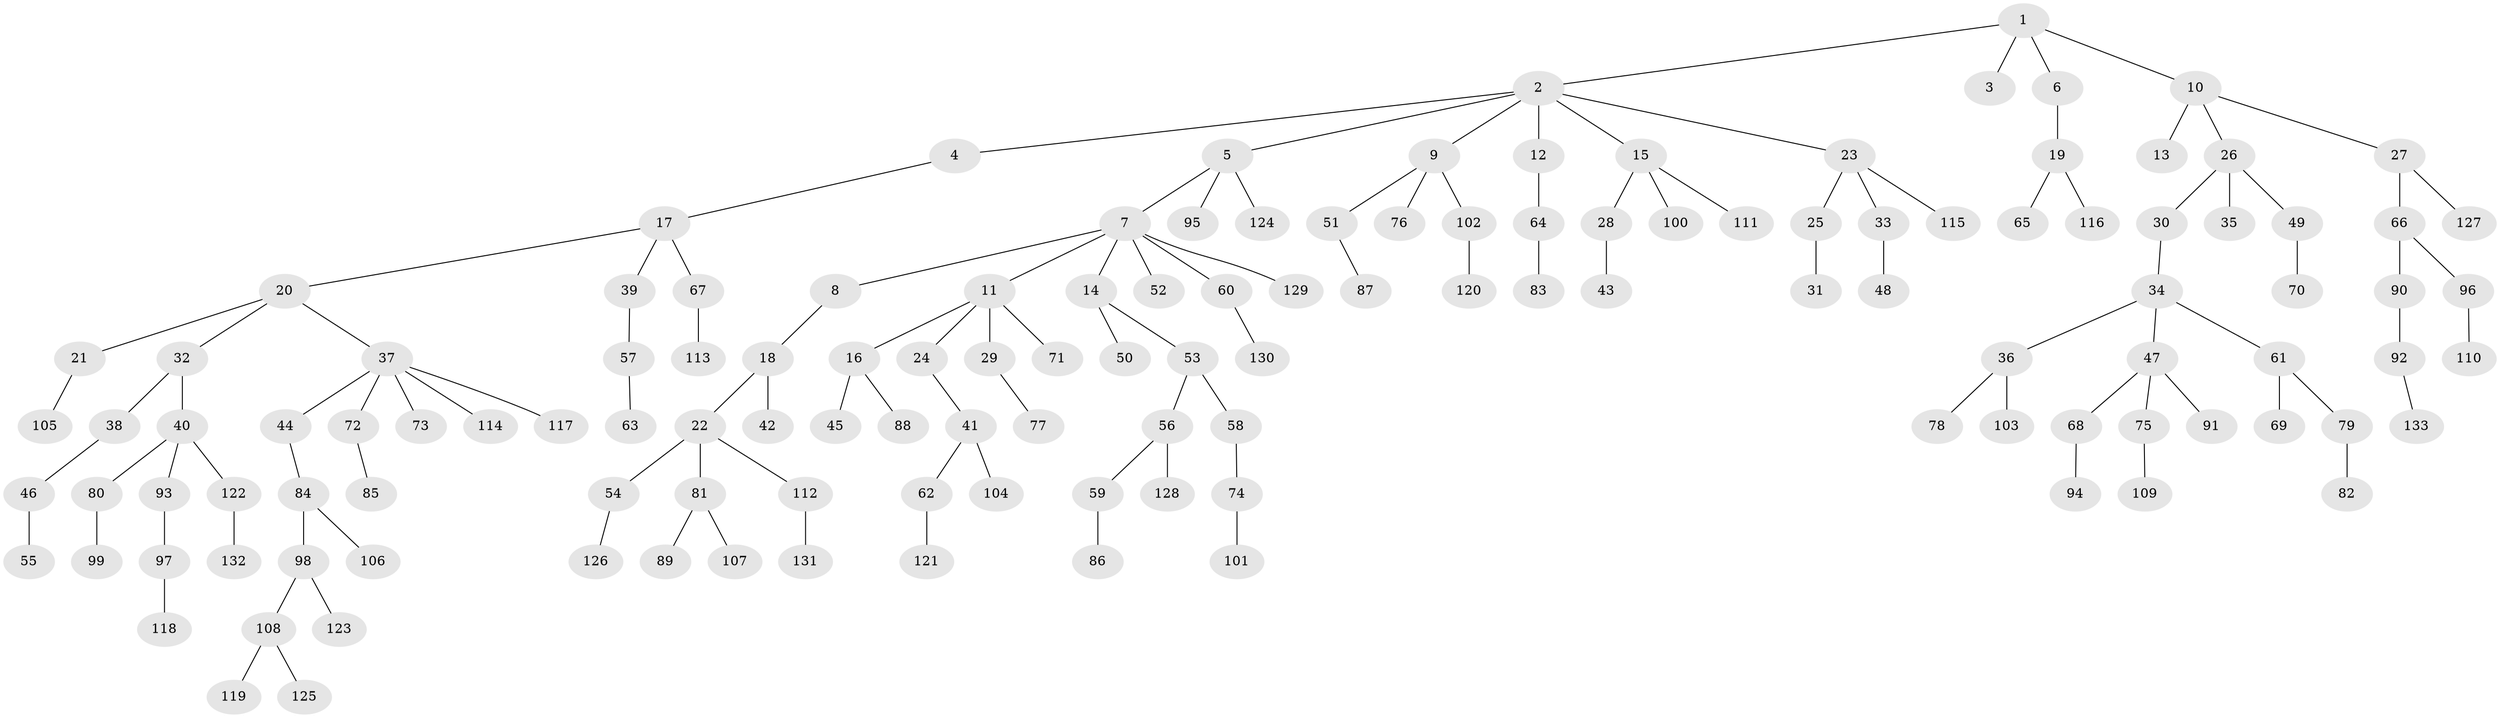 // coarse degree distribution, {2: 0.25806451612903225, 4: 0.053763440860215055, 1: 0.5913978494623656, 5: 0.03225806451612903, 3: 0.03225806451612903, 24: 0.010752688172043012, 6: 0.010752688172043012, 7: 0.010752688172043012}
// Generated by graph-tools (version 1.1) at 2025/57/03/04/25 21:57:09]
// undirected, 133 vertices, 132 edges
graph export_dot {
graph [start="1"]
  node [color=gray90,style=filled];
  1;
  2;
  3;
  4;
  5;
  6;
  7;
  8;
  9;
  10;
  11;
  12;
  13;
  14;
  15;
  16;
  17;
  18;
  19;
  20;
  21;
  22;
  23;
  24;
  25;
  26;
  27;
  28;
  29;
  30;
  31;
  32;
  33;
  34;
  35;
  36;
  37;
  38;
  39;
  40;
  41;
  42;
  43;
  44;
  45;
  46;
  47;
  48;
  49;
  50;
  51;
  52;
  53;
  54;
  55;
  56;
  57;
  58;
  59;
  60;
  61;
  62;
  63;
  64;
  65;
  66;
  67;
  68;
  69;
  70;
  71;
  72;
  73;
  74;
  75;
  76;
  77;
  78;
  79;
  80;
  81;
  82;
  83;
  84;
  85;
  86;
  87;
  88;
  89;
  90;
  91;
  92;
  93;
  94;
  95;
  96;
  97;
  98;
  99;
  100;
  101;
  102;
  103;
  104;
  105;
  106;
  107;
  108;
  109;
  110;
  111;
  112;
  113;
  114;
  115;
  116;
  117;
  118;
  119;
  120;
  121;
  122;
  123;
  124;
  125;
  126;
  127;
  128;
  129;
  130;
  131;
  132;
  133;
  1 -- 2;
  1 -- 3;
  1 -- 6;
  1 -- 10;
  2 -- 4;
  2 -- 5;
  2 -- 9;
  2 -- 12;
  2 -- 15;
  2 -- 23;
  4 -- 17;
  5 -- 7;
  5 -- 95;
  5 -- 124;
  6 -- 19;
  7 -- 8;
  7 -- 11;
  7 -- 14;
  7 -- 52;
  7 -- 60;
  7 -- 129;
  8 -- 18;
  9 -- 51;
  9 -- 76;
  9 -- 102;
  10 -- 13;
  10 -- 26;
  10 -- 27;
  11 -- 16;
  11 -- 24;
  11 -- 29;
  11 -- 71;
  12 -- 64;
  14 -- 50;
  14 -- 53;
  15 -- 28;
  15 -- 100;
  15 -- 111;
  16 -- 45;
  16 -- 88;
  17 -- 20;
  17 -- 39;
  17 -- 67;
  18 -- 22;
  18 -- 42;
  19 -- 65;
  19 -- 116;
  20 -- 21;
  20 -- 32;
  20 -- 37;
  21 -- 105;
  22 -- 54;
  22 -- 81;
  22 -- 112;
  23 -- 25;
  23 -- 33;
  23 -- 115;
  24 -- 41;
  25 -- 31;
  26 -- 30;
  26 -- 35;
  26 -- 49;
  27 -- 66;
  27 -- 127;
  28 -- 43;
  29 -- 77;
  30 -- 34;
  32 -- 38;
  32 -- 40;
  33 -- 48;
  34 -- 36;
  34 -- 47;
  34 -- 61;
  36 -- 78;
  36 -- 103;
  37 -- 44;
  37 -- 72;
  37 -- 73;
  37 -- 114;
  37 -- 117;
  38 -- 46;
  39 -- 57;
  40 -- 80;
  40 -- 93;
  40 -- 122;
  41 -- 62;
  41 -- 104;
  44 -- 84;
  46 -- 55;
  47 -- 68;
  47 -- 75;
  47 -- 91;
  49 -- 70;
  51 -- 87;
  53 -- 56;
  53 -- 58;
  54 -- 126;
  56 -- 59;
  56 -- 128;
  57 -- 63;
  58 -- 74;
  59 -- 86;
  60 -- 130;
  61 -- 69;
  61 -- 79;
  62 -- 121;
  64 -- 83;
  66 -- 90;
  66 -- 96;
  67 -- 113;
  68 -- 94;
  72 -- 85;
  74 -- 101;
  75 -- 109;
  79 -- 82;
  80 -- 99;
  81 -- 89;
  81 -- 107;
  84 -- 98;
  84 -- 106;
  90 -- 92;
  92 -- 133;
  93 -- 97;
  96 -- 110;
  97 -- 118;
  98 -- 108;
  98 -- 123;
  102 -- 120;
  108 -- 119;
  108 -- 125;
  112 -- 131;
  122 -- 132;
}
